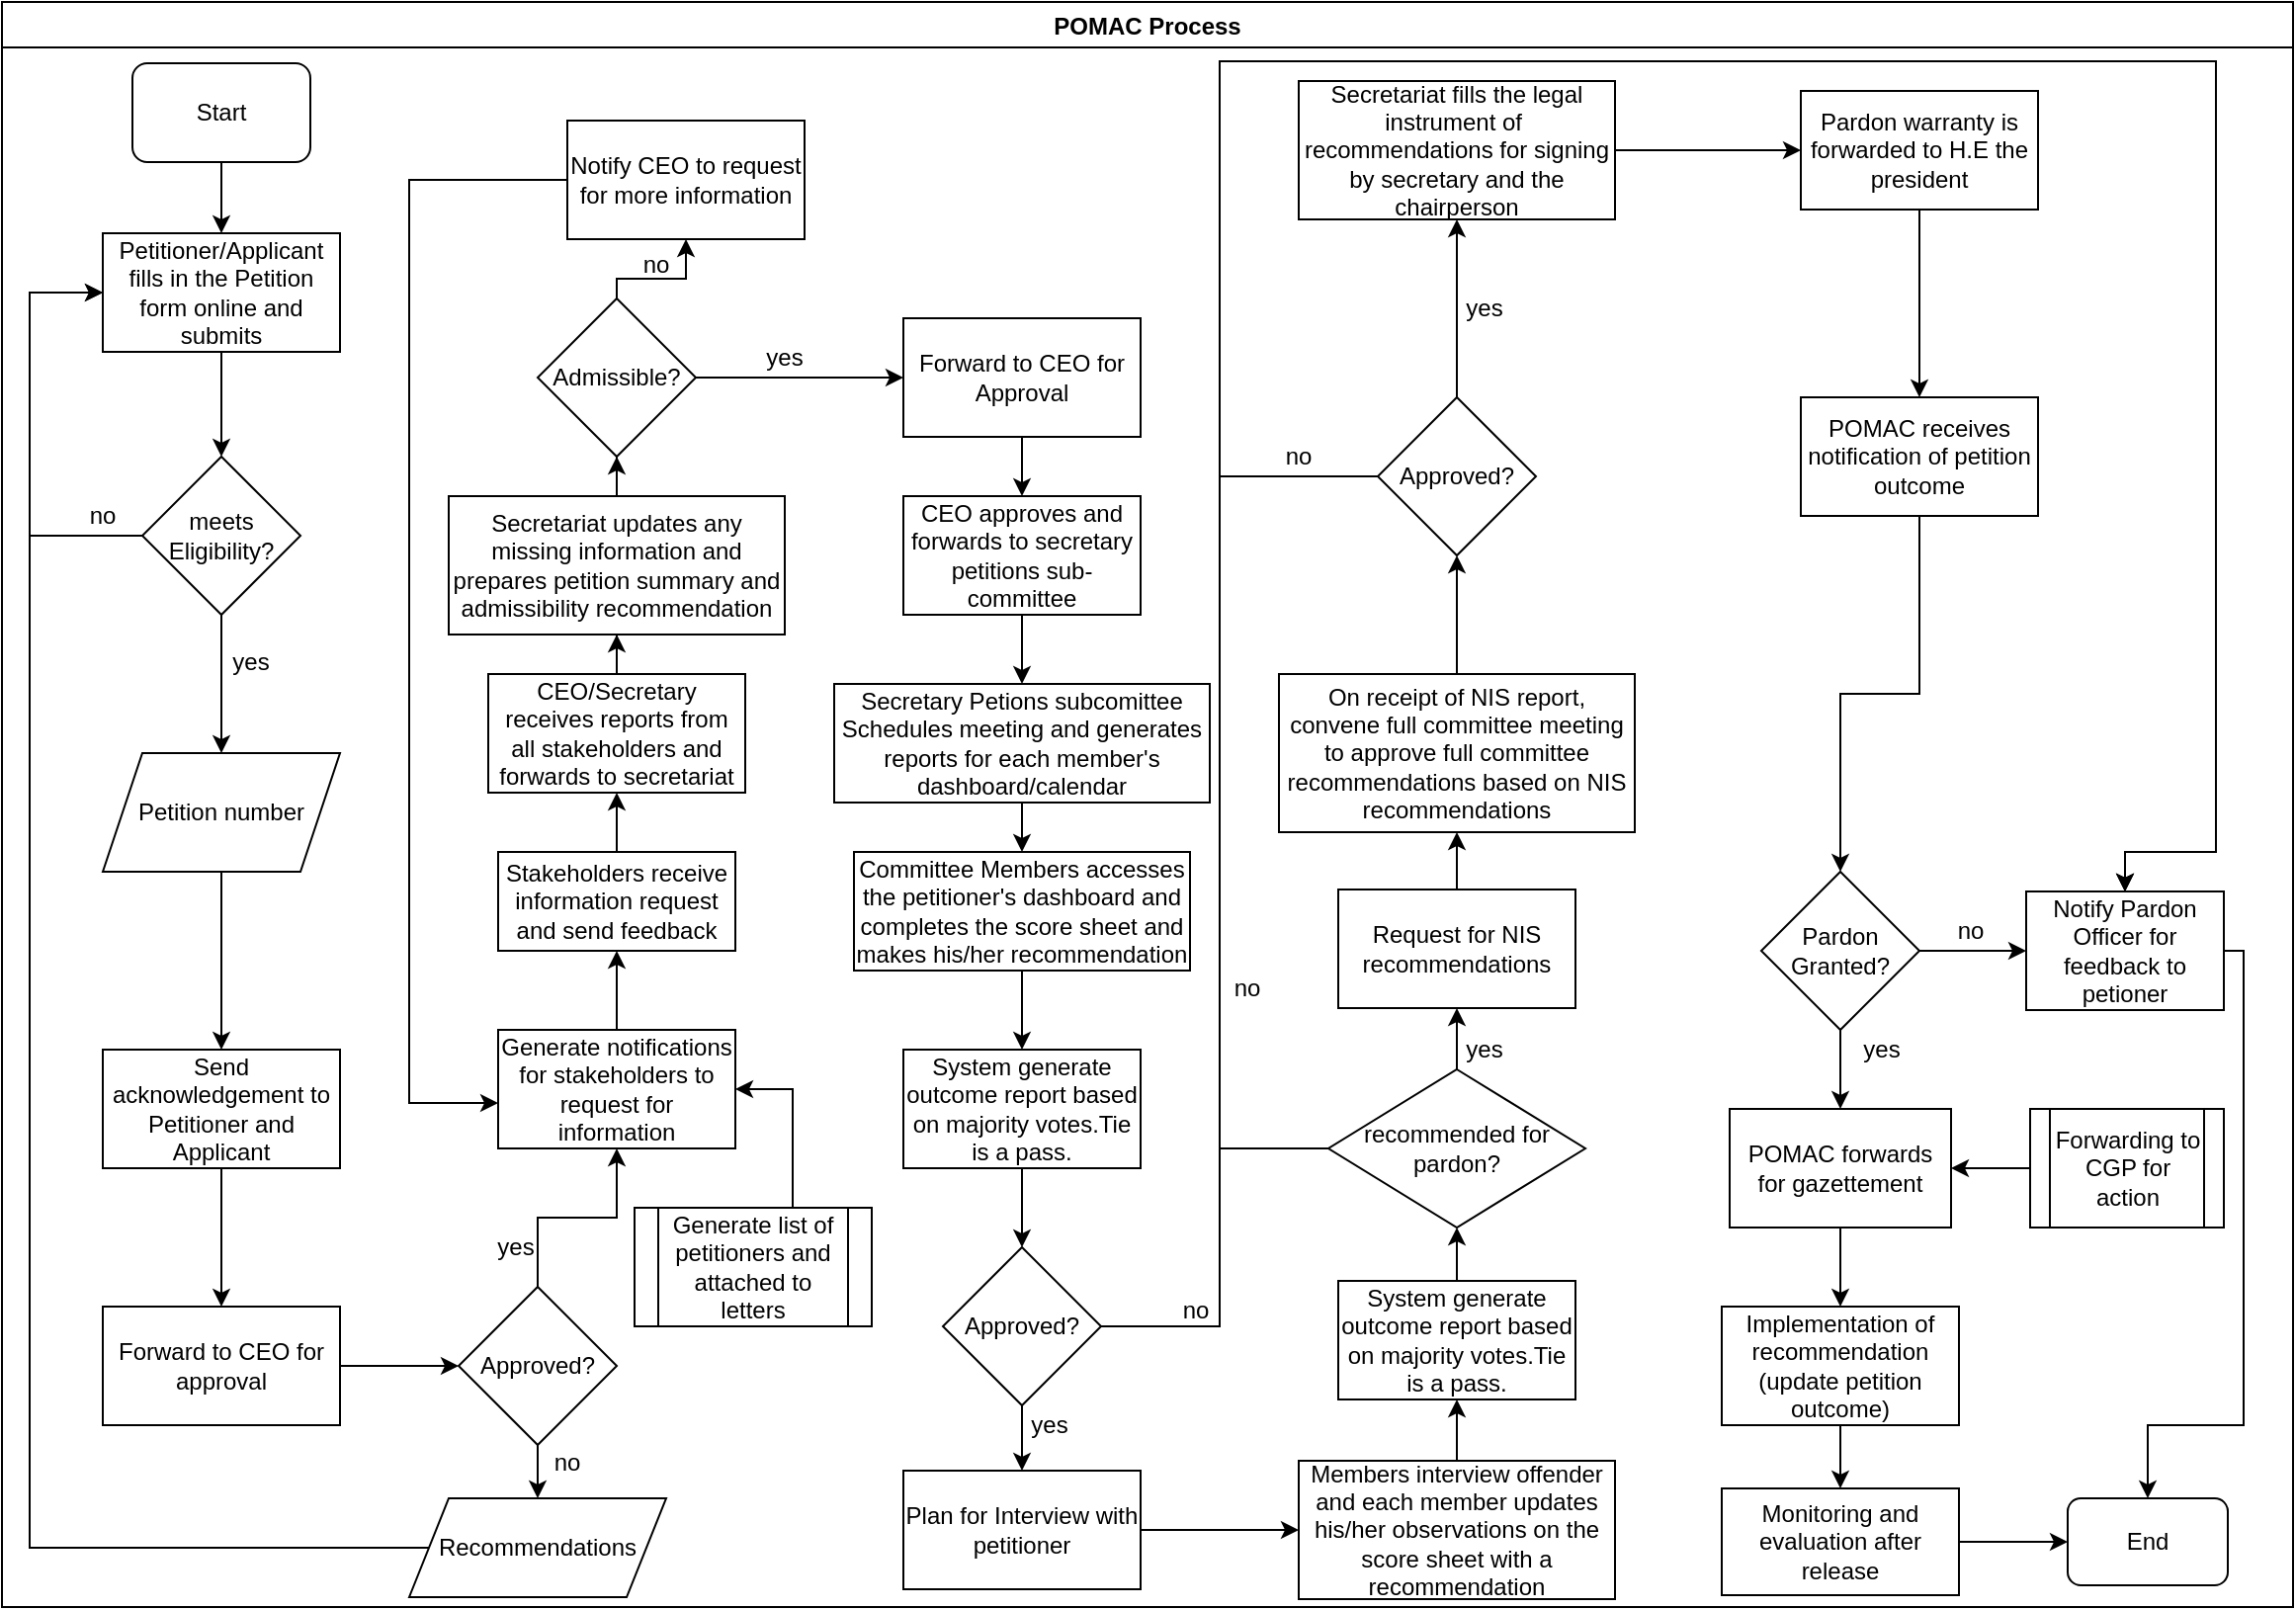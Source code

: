 <mxfile version="13.9.2" type="github">
  <diagram id="tHyQBRfuijBE6Kjzy-yp" name="Page-1">
    <mxGraphModel dx="1038" dy="547" grid="1" gridSize="10" guides="1" tooltips="1" connect="1" arrows="1" fold="1" page="1" pageScale="1" pageWidth="1169" pageHeight="827" math="0" shadow="0">
      <root>
        <mxCell id="0" />
        <mxCell id="1" parent="0" />
        <mxCell id="-Ks-MGX2oiENzWUd814f-5" value="POMAC Process" style="swimlane;" parent="1" vertex="1">
          <mxGeometry x="10" y="10" width="1159" height="812" as="geometry" />
        </mxCell>
        <mxCell id="-Ks-MGX2oiENzWUd814f-6" value="Start" style="rounded=1;whiteSpace=wrap;html=1;" parent="-Ks-MGX2oiENzWUd814f-5" vertex="1">
          <mxGeometry x="66" y="31" width="90" height="50" as="geometry" />
        </mxCell>
        <mxCell id="-Ks-MGX2oiENzWUd814f-12" value="Petitioner/Applicant fills in the Petition form online and submits" style="rounded=0;whiteSpace=wrap;html=1;" parent="-Ks-MGX2oiENzWUd814f-5" vertex="1">
          <mxGeometry x="51" y="117" width="120" height="60" as="geometry" />
        </mxCell>
        <mxCell id="-Ks-MGX2oiENzWUd814f-11" value="" style="edgeStyle=orthogonalEdgeStyle;rounded=0;orthogonalLoop=1;jettySize=auto;html=1;entryX=0.5;entryY=0;entryDx=0;entryDy=0;" parent="-Ks-MGX2oiENzWUd814f-5" source="-Ks-MGX2oiENzWUd814f-6" target="-Ks-MGX2oiENzWUd814f-12" edge="1">
          <mxGeometry relative="1" as="geometry">
            <mxPoint x="111" y="175" as="targetPoint" />
          </mxGeometry>
        </mxCell>
        <mxCell id="-Ks-MGX2oiENzWUd814f-17" value="Petition number" style="shape=parallelogram;perimeter=parallelogramPerimeter;whiteSpace=wrap;html=1;fixedSize=1;rounded=0;" parent="-Ks-MGX2oiENzWUd814f-5" vertex="1">
          <mxGeometry x="51" y="380" width="120" height="60" as="geometry" />
        </mxCell>
        <mxCell id="-Ks-MGX2oiENzWUd814f-23" value="Recommendations" style="shape=parallelogram;perimeter=parallelogramPerimeter;whiteSpace=wrap;html=1;fixedSize=1;rounded=0;" parent="-Ks-MGX2oiENzWUd814f-5" vertex="1">
          <mxGeometry x="206" y="757" width="130" height="50" as="geometry" />
        </mxCell>
        <mxCell id="-Ks-MGX2oiENzWUd814f-26" value="" style="edgeStyle=orthogonalEdgeStyle;rounded=0;orthogonalLoop=1;jettySize=auto;html=1;entryX=0;entryY=0.5;entryDx=0;entryDy=0;" parent="-Ks-MGX2oiENzWUd814f-5" source="-Ks-MGX2oiENzWUd814f-23" target="-Ks-MGX2oiENzWUd814f-12" edge="1">
          <mxGeometry relative="1" as="geometry">
            <mxPoint x="151" y="782" as="targetPoint" />
            <Array as="points">
              <mxPoint x="14" y="782" />
              <mxPoint x="14" y="147" />
            </Array>
          </mxGeometry>
        </mxCell>
        <mxCell id="-Ks-MGX2oiENzWUd814f-27" value="no" style="text;html=1;strokeColor=none;fillColor=none;align=center;verticalAlign=middle;whiteSpace=wrap;rounded=0;" parent="-Ks-MGX2oiENzWUd814f-5" vertex="1">
          <mxGeometry x="266" y="729" width="40" height="20" as="geometry" />
        </mxCell>
        <mxCell id="-Ks-MGX2oiENzWUd814f-29" value="Generate notifications for stakeholders to request for information" style="whiteSpace=wrap;html=1;rounded=0;" parent="-Ks-MGX2oiENzWUd814f-5" vertex="1">
          <mxGeometry x="251" y="520" width="120" height="60" as="geometry" />
        </mxCell>
        <mxCell id="-Ks-MGX2oiENzWUd814f-31" value="yes" style="text;html=1;strokeColor=none;fillColor=none;align=center;verticalAlign=middle;whiteSpace=wrap;rounded=0;" parent="-Ks-MGX2oiENzWUd814f-5" vertex="1">
          <mxGeometry x="240" y="620" width="40" height="20" as="geometry" />
        </mxCell>
        <mxCell id="-Ks-MGX2oiENzWUd814f-34" value="CEO/Secretary receives reports from all stakeholders and forwards to secretariat" style="whiteSpace=wrap;html=1;rounded=0;" parent="-Ks-MGX2oiENzWUd814f-5" vertex="1">
          <mxGeometry x="246" y="340" width="130" height="60" as="geometry" />
        </mxCell>
        <mxCell id="-Ks-MGX2oiENzWUd814f-36" value="Secretariat updates any missing information and prepares petition summary and admissibility recommendation" style="whiteSpace=wrap;html=1;rounded=0;" parent="-Ks-MGX2oiENzWUd814f-5" vertex="1">
          <mxGeometry x="226" y="250" width="170" height="70" as="geometry" />
        </mxCell>
        <mxCell id="-Ks-MGX2oiENzWUd814f-39" value="" style="edgeStyle=orthogonalEdgeStyle;rounded=0;orthogonalLoop=1;jettySize=auto;html=1;entryX=0.5;entryY=1;entryDx=0;entryDy=0;" parent="-Ks-MGX2oiENzWUd814f-5" source="-Ks-MGX2oiENzWUd814f-36" target="-Ks-MGX2oiENzWUd814f-40" edge="1">
          <mxGeometry relative="1" as="geometry">
            <mxPoint x="311" y="230" as="targetPoint" />
          </mxGeometry>
        </mxCell>
        <mxCell id="-Ks-MGX2oiENzWUd814f-40" value="Admissible?" style="rhombus;whiteSpace=wrap;html=1;" parent="-Ks-MGX2oiENzWUd814f-5" vertex="1">
          <mxGeometry x="271" y="150" width="80" height="80" as="geometry" />
        </mxCell>
        <mxCell id="-Ks-MGX2oiENzWUd814f-41" value="Forward to CEO for Approval" style="whiteSpace=wrap;html=1;" parent="-Ks-MGX2oiENzWUd814f-5" vertex="1">
          <mxGeometry x="456" y="160" width="120" height="60" as="geometry" />
        </mxCell>
        <mxCell id="-Ks-MGX2oiENzWUd814f-42" value="" style="edgeStyle=orthogonalEdgeStyle;rounded=0;orthogonalLoop=1;jettySize=auto;html=1;" parent="-Ks-MGX2oiENzWUd814f-5" source="-Ks-MGX2oiENzWUd814f-40" target="-Ks-MGX2oiENzWUd814f-41" edge="1">
          <mxGeometry relative="1" as="geometry" />
        </mxCell>
        <mxCell id="-Ks-MGX2oiENzWUd814f-43" value="yes" style="text;html=1;strokeColor=none;fillColor=none;align=center;verticalAlign=middle;whiteSpace=wrap;rounded=0;" parent="-Ks-MGX2oiENzWUd814f-5" vertex="1">
          <mxGeometry x="376" y="170" width="40" height="20" as="geometry" />
        </mxCell>
        <mxCell id="-Ks-MGX2oiENzWUd814f-46" value="Notify CEO to request for more information" style="whiteSpace=wrap;html=1;" parent="-Ks-MGX2oiENzWUd814f-5" vertex="1">
          <mxGeometry x="286" y="60" width="120" height="60" as="geometry" />
        </mxCell>
        <mxCell id="-Ks-MGX2oiENzWUd814f-47" value="" style="edgeStyle=orthogonalEdgeStyle;rounded=0;orthogonalLoop=1;jettySize=auto;html=1;" parent="-Ks-MGX2oiENzWUd814f-5" source="-Ks-MGX2oiENzWUd814f-40" target="-Ks-MGX2oiENzWUd814f-46" edge="1">
          <mxGeometry relative="1" as="geometry">
            <Array as="points">
              <mxPoint x="311" y="140" />
              <mxPoint x="346" y="140" />
            </Array>
          </mxGeometry>
        </mxCell>
        <mxCell id="-Ks-MGX2oiENzWUd814f-49" value="" style="edgeStyle=orthogonalEdgeStyle;rounded=0;orthogonalLoop=1;jettySize=auto;html=1;entryX=0;entryY=0.617;entryDx=0;entryDy=0;entryPerimeter=0;" parent="-Ks-MGX2oiENzWUd814f-5" source="-Ks-MGX2oiENzWUd814f-46" target="-Ks-MGX2oiENzWUd814f-29" edge="1">
          <mxGeometry relative="1" as="geometry">
            <mxPoint x="206" y="90" as="targetPoint" />
            <Array as="points">
              <mxPoint x="206" y="90" />
              <mxPoint x="206" y="557" />
            </Array>
          </mxGeometry>
        </mxCell>
        <mxCell id="-Ks-MGX2oiENzWUd814f-50" value="no" style="text;html=1;strokeColor=none;fillColor=none;align=center;verticalAlign=middle;whiteSpace=wrap;rounded=0;" parent="-Ks-MGX2oiENzWUd814f-5" vertex="1">
          <mxGeometry x="311" y="123" width="40" height="20" as="geometry" />
        </mxCell>
        <mxCell id="-Ks-MGX2oiENzWUd814f-53" value="Committee Members accesses the petitioner&#39;s dashboard and completes the score sheet and makes his/her recommendation" style="whiteSpace=wrap;html=1;" parent="-Ks-MGX2oiENzWUd814f-5" vertex="1">
          <mxGeometry x="431" y="430" width="170" height="60" as="geometry" />
        </mxCell>
        <mxCell id="-Ks-MGX2oiENzWUd814f-55" value="System generate outcome report based on majority votes.Tie is a pass." style="whiteSpace=wrap;html=1;" parent="-Ks-MGX2oiENzWUd814f-5" vertex="1">
          <mxGeometry x="456" y="530" width="120" height="60" as="geometry" />
        </mxCell>
        <mxCell id="-Ks-MGX2oiENzWUd814f-56" value="" style="edgeStyle=orthogonalEdgeStyle;rounded=0;orthogonalLoop=1;jettySize=auto;html=1;" parent="-Ks-MGX2oiENzWUd814f-5" source="-Ks-MGX2oiENzWUd814f-53" target="-Ks-MGX2oiENzWUd814f-55" edge="1">
          <mxGeometry relative="1" as="geometry" />
        </mxCell>
        <mxCell id="-Ks-MGX2oiENzWUd814f-57" value="Plan for Interview with petitioner" style="whiteSpace=wrap;html=1;" parent="-Ks-MGX2oiENzWUd814f-5" vertex="1">
          <mxGeometry x="456" y="743" width="120" height="60" as="geometry" />
        </mxCell>
        <mxCell id="-Ks-MGX2oiENzWUd814f-58" value="" style="edgeStyle=orthogonalEdgeStyle;rounded=0;orthogonalLoop=1;jettySize=auto;html=1;entryX=0.5;entryY=0;entryDx=0;entryDy=0;" parent="-Ks-MGX2oiENzWUd814f-5" source="-Ks-MGX2oiENzWUd814f-55" target="oIdW3g8atySKWdZ8UZkE-4" edge="1">
          <mxGeometry relative="1" as="geometry">
            <mxPoint x="516" y="640" as="targetPoint" />
          </mxGeometry>
        </mxCell>
        <mxCell id="-Ks-MGX2oiENzWUd814f-61" value="recommended for pardon?" style="rhombus;whiteSpace=wrap;html=1;" parent="-Ks-MGX2oiENzWUd814f-5" vertex="1">
          <mxGeometry x="671" y="540" width="130" height="80" as="geometry" />
        </mxCell>
        <mxCell id="-Ks-MGX2oiENzWUd814f-63" value="Request for NIS recommendations" style="whiteSpace=wrap;html=1;" parent="-Ks-MGX2oiENzWUd814f-5" vertex="1">
          <mxGeometry x="676" y="449" width="120" height="60" as="geometry" />
        </mxCell>
        <mxCell id="-Ks-MGX2oiENzWUd814f-64" value="" style="edgeStyle=orthogonalEdgeStyle;rounded=0;orthogonalLoop=1;jettySize=auto;html=1;" parent="-Ks-MGX2oiENzWUd814f-5" source="-Ks-MGX2oiENzWUd814f-61" target="-Ks-MGX2oiENzWUd814f-63" edge="1">
          <mxGeometry relative="1" as="geometry" />
        </mxCell>
        <mxCell id="-Ks-MGX2oiENzWUd814f-65" value="yes" style="text;html=1;strokeColor=none;fillColor=none;align=center;verticalAlign=middle;whiteSpace=wrap;rounded=0;" parent="-Ks-MGX2oiENzWUd814f-5" vertex="1">
          <mxGeometry x="730" y="520" width="40" height="20" as="geometry" />
        </mxCell>
        <mxCell id="-Ks-MGX2oiENzWUd814f-66" value="On receipt of NIS report, convene full committee meeting to approve full committee recommendations based on NIS recommendations" style="whiteSpace=wrap;html=1;" parent="-Ks-MGX2oiENzWUd814f-5" vertex="1">
          <mxGeometry x="646" y="340" width="180" height="80" as="geometry" />
        </mxCell>
        <mxCell id="-Ks-MGX2oiENzWUd814f-67" value="" style="edgeStyle=orthogonalEdgeStyle;rounded=0;orthogonalLoop=1;jettySize=auto;html=1;" parent="-Ks-MGX2oiENzWUd814f-5" source="-Ks-MGX2oiENzWUd814f-63" target="-Ks-MGX2oiENzWUd814f-66" edge="1">
          <mxGeometry relative="1" as="geometry" />
        </mxCell>
        <mxCell id="-Ks-MGX2oiENzWUd814f-70" value="Approved?" style="rhombus;whiteSpace=wrap;html=1;" parent="-Ks-MGX2oiENzWUd814f-5" vertex="1">
          <mxGeometry x="696" y="200" width="80" height="80" as="geometry" />
        </mxCell>
        <mxCell id="-Ks-MGX2oiENzWUd814f-69" value="" style="edgeStyle=orthogonalEdgeStyle;rounded=0;orthogonalLoop=1;jettySize=auto;html=1;entryX=0.5;entryY=1;entryDx=0;entryDy=0;" parent="-Ks-MGX2oiENzWUd814f-5" source="-Ks-MGX2oiENzWUd814f-66" target="-Ks-MGX2oiENzWUd814f-70" edge="1">
          <mxGeometry relative="1" as="geometry">
            <mxPoint x="736" y="280" as="targetPoint" />
          </mxGeometry>
        </mxCell>
        <mxCell id="-Ks-MGX2oiENzWUd814f-78" value="Pardon Granted?" style="rhombus;whiteSpace=wrap;html=1;" parent="-Ks-MGX2oiENzWUd814f-5" vertex="1">
          <mxGeometry x="890" y="440" width="80" height="80" as="geometry" />
        </mxCell>
        <mxCell id="-Ks-MGX2oiENzWUd814f-79" value="POMAC receives notification of petition outcome" style="whiteSpace=wrap;html=1;" parent="-Ks-MGX2oiENzWUd814f-5" vertex="1">
          <mxGeometry x="910" y="200" width="120" height="60" as="geometry" />
        </mxCell>
        <mxCell id="-Ks-MGX2oiENzWUd814f-85" value="yes" style="text;html=1;strokeColor=none;fillColor=none;align=center;verticalAlign=middle;whiteSpace=wrap;rounded=0;" parent="-Ks-MGX2oiENzWUd814f-5" vertex="1">
          <mxGeometry x="931" y="520" width="40" height="20" as="geometry" />
        </mxCell>
        <mxCell id="-Ks-MGX2oiENzWUd814f-87" value="" style="edgeStyle=orthogonalEdgeStyle;rounded=0;orthogonalLoop=1;jettySize=auto;html=1;entryX=0.5;entryY=0;entryDx=0;entryDy=0;" parent="-Ks-MGX2oiENzWUd814f-5" source="-Ks-MGX2oiENzWUd814f-79" target="-Ks-MGX2oiENzWUd814f-78" edge="1">
          <mxGeometry relative="1" as="geometry">
            <mxPoint x="996" y="320" as="targetPoint" />
          </mxGeometry>
        </mxCell>
        <mxCell id="-Ks-MGX2oiENzWUd814f-90" value="POMAC forwards for gazettement" style="whiteSpace=wrap;html=1;" parent="-Ks-MGX2oiENzWUd814f-5" vertex="1">
          <mxGeometry x="874" y="560" width="112" height="60" as="geometry" />
        </mxCell>
        <mxCell id="-Ks-MGX2oiENzWUd814f-91" value="" style="edgeStyle=orthogonalEdgeStyle;rounded=0;orthogonalLoop=1;jettySize=auto;html=1;" parent="-Ks-MGX2oiENzWUd814f-5" source="-Ks-MGX2oiENzWUd814f-78" target="-Ks-MGX2oiENzWUd814f-90" edge="1">
          <mxGeometry relative="1" as="geometry" />
        </mxCell>
        <mxCell id="-Ks-MGX2oiENzWUd814f-80" value="" style="edgeStyle=orthogonalEdgeStyle;rounded=0;orthogonalLoop=1;jettySize=auto;html=1;" parent="-Ks-MGX2oiENzWUd814f-5" source="-Ks-MGX2oiENzWUd814f-74" target="-Ks-MGX2oiENzWUd814f-79" edge="1">
          <mxGeometry relative="1" as="geometry" />
        </mxCell>
        <mxCell id="-Ks-MGX2oiENzWUd814f-74" value="Pardon warranty is forwarded to H.E the president" style="whiteSpace=wrap;html=1;" parent="-Ks-MGX2oiENzWUd814f-5" vertex="1">
          <mxGeometry x="910" y="45" width="120" height="60" as="geometry" />
        </mxCell>
        <mxCell id="-Ks-MGX2oiENzWUd814f-92" value="Implementation of&lt;br&gt;recommendation (update petition outcome)" style="whiteSpace=wrap;html=1;" parent="-Ks-MGX2oiENzWUd814f-5" vertex="1">
          <mxGeometry x="870" y="660" width="120" height="60" as="geometry" />
        </mxCell>
        <mxCell id="-Ks-MGX2oiENzWUd814f-93" value="" style="edgeStyle=orthogonalEdgeStyle;rounded=0;orthogonalLoop=1;jettySize=auto;html=1;" parent="-Ks-MGX2oiENzWUd814f-5" source="-Ks-MGX2oiENzWUd814f-90" target="-Ks-MGX2oiENzWUd814f-92" edge="1">
          <mxGeometry relative="1" as="geometry" />
        </mxCell>
        <mxCell id="-Ks-MGX2oiENzWUd814f-94" value="Forwarding to CGP for action" style="shape=process;whiteSpace=wrap;html=1;backgroundOutline=1;" parent="-Ks-MGX2oiENzWUd814f-5" vertex="1">
          <mxGeometry x="1026" y="560" width="98" height="60" as="geometry" />
        </mxCell>
        <mxCell id="-Ks-MGX2oiENzWUd814f-96" value="" style="edgeStyle=orthogonalEdgeStyle;rounded=0;orthogonalLoop=1;jettySize=auto;html=1;entryX=1;entryY=0.5;entryDx=0;entryDy=0;" parent="-Ks-MGX2oiENzWUd814f-5" source="-Ks-MGX2oiENzWUd814f-94" target="-Ks-MGX2oiENzWUd814f-90" edge="1">
          <mxGeometry relative="1" as="geometry">
            <mxPoint x="946" y="590" as="targetPoint" />
          </mxGeometry>
        </mxCell>
        <mxCell id="-Ks-MGX2oiENzWUd814f-97" value="Monitoring and evaluation after release" style="whiteSpace=wrap;html=1;" parent="-Ks-MGX2oiENzWUd814f-5" vertex="1">
          <mxGeometry x="870" y="752" width="120" height="54" as="geometry" />
        </mxCell>
        <mxCell id="-Ks-MGX2oiENzWUd814f-98" value="" style="edgeStyle=orthogonalEdgeStyle;rounded=0;orthogonalLoop=1;jettySize=auto;html=1;" parent="-Ks-MGX2oiENzWUd814f-5" source="-Ks-MGX2oiENzWUd814f-92" target="-Ks-MGX2oiENzWUd814f-97" edge="1">
          <mxGeometry relative="1" as="geometry" />
        </mxCell>
        <mxCell id="-Ks-MGX2oiENzWUd814f-102" value="End" style="rounded=1;whiteSpace=wrap;html=1;" parent="-Ks-MGX2oiENzWUd814f-5" vertex="1">
          <mxGeometry x="1045" y="757" width="81" height="44" as="geometry" />
        </mxCell>
        <mxCell id="-Ks-MGX2oiENzWUd814f-100" value="" style="edgeStyle=orthogonalEdgeStyle;rounded=0;orthogonalLoop=1;jettySize=auto;html=1;entryX=0;entryY=0.5;entryDx=0;entryDy=0;" parent="-Ks-MGX2oiENzWUd814f-5" source="-Ks-MGX2oiENzWUd814f-97" target="-Ks-MGX2oiENzWUd814f-102" edge="1">
          <mxGeometry relative="1" as="geometry">
            <mxPoint x="1096" y="776" as="targetPoint" />
          </mxGeometry>
        </mxCell>
        <mxCell id="-Ks-MGX2oiENzWUd814f-107" value="no" style="text;html=1;strokeColor=none;fillColor=none;align=center;verticalAlign=middle;whiteSpace=wrap;rounded=0;" parent="-Ks-MGX2oiENzWUd814f-5" vertex="1">
          <mxGeometry x="976" y="460" width="40" height="20" as="geometry" />
        </mxCell>
        <mxCell id="-Ks-MGX2oiENzWUd814f-110" value="no" style="text;html=1;strokeColor=none;fillColor=none;align=center;verticalAlign=middle;whiteSpace=wrap;rounded=0;" parent="-Ks-MGX2oiENzWUd814f-5" vertex="1">
          <mxGeometry x="636" y="220" width="40" height="20" as="geometry" />
        </mxCell>
        <mxCell id="-Ks-MGX2oiENzWUd814f-113" value="no" style="text;html=1;strokeColor=none;fillColor=none;align=center;verticalAlign=middle;whiteSpace=wrap;rounded=0;" parent="-Ks-MGX2oiENzWUd814f-5" vertex="1">
          <mxGeometry x="610" y="489" width="40" height="20" as="geometry" />
        </mxCell>
        <mxCell id="6u8wpM2GopLzyl4acvI8-6" value="" style="edgeStyle=orthogonalEdgeStyle;rounded=0;orthogonalLoop=1;jettySize=auto;html=1;entryX=0.5;entryY=1;entryDx=0;entryDy=0;" parent="-Ks-MGX2oiENzWUd814f-5" source="-Ks-MGX2oiENzWUd814f-70" target="-Ks-MGX2oiENzWUd814f-71" edge="1">
          <mxGeometry relative="1" as="geometry">
            <mxPoint x="736" y="206" as="targetPoint" />
          </mxGeometry>
        </mxCell>
        <mxCell id="-Ks-MGX2oiENzWUd814f-71" value="Secretariat fills the legal instrument of&amp;nbsp; recommendations for signing by secretary and the chairperson" style="whiteSpace=wrap;html=1;" parent="-Ks-MGX2oiENzWUd814f-5" vertex="1">
          <mxGeometry x="656" y="40" width="160" height="70" as="geometry" />
        </mxCell>
        <mxCell id="-Ks-MGX2oiENzWUd814f-75" value="" style="edgeStyle=orthogonalEdgeStyle;rounded=0;orthogonalLoop=1;jettySize=auto;html=1;" parent="-Ks-MGX2oiENzWUd814f-5" source="-Ks-MGX2oiENzWUd814f-71" target="-Ks-MGX2oiENzWUd814f-74" edge="1">
          <mxGeometry relative="1" as="geometry" />
        </mxCell>
        <mxCell id="6u8wpM2GopLzyl4acvI8-16" value="Generate list of petitioners and attached to letters" style="shape=process;whiteSpace=wrap;html=1;backgroundOutline=1;rounded=0;" parent="-Ks-MGX2oiENzWUd814f-5" vertex="1">
          <mxGeometry x="320" y="610" width="120" height="60" as="geometry" />
        </mxCell>
        <mxCell id="6u8wpM2GopLzyl4acvI8-19" value="" style="edgeStyle=orthogonalEdgeStyle;rounded=0;orthogonalLoop=1;jettySize=auto;html=1;entryX=1;entryY=0.5;entryDx=0;entryDy=0;" parent="-Ks-MGX2oiENzWUd814f-5" source="6u8wpM2GopLzyl4acvI8-16" target="-Ks-MGX2oiENzWUd814f-29" edge="1">
          <mxGeometry relative="1" as="geometry">
            <mxPoint x="395.5" y="530" as="targetPoint" />
            <Array as="points">
              <mxPoint x="400" y="550" />
            </Array>
          </mxGeometry>
        </mxCell>
        <mxCell id="-Ks-MGX2oiENzWUd814f-21" value="Approved?" style="rhombus;whiteSpace=wrap;html=1;rounded=0;" parent="-Ks-MGX2oiENzWUd814f-5" vertex="1">
          <mxGeometry x="231" y="650" width="80" height="80" as="geometry" />
        </mxCell>
        <mxCell id="-Ks-MGX2oiENzWUd814f-24" value="" style="edgeStyle=orthogonalEdgeStyle;rounded=0;orthogonalLoop=1;jettySize=auto;html=1;" parent="-Ks-MGX2oiENzWUd814f-5" source="-Ks-MGX2oiENzWUd814f-21" target="-Ks-MGX2oiENzWUd814f-23" edge="1">
          <mxGeometry relative="1" as="geometry" />
        </mxCell>
        <mxCell id="-Ks-MGX2oiENzWUd814f-30" value="" style="edgeStyle=orthogonalEdgeStyle;rounded=0;orthogonalLoop=1;jettySize=auto;html=1;" parent="-Ks-MGX2oiENzWUd814f-5" source="-Ks-MGX2oiENzWUd814f-21" target="-Ks-MGX2oiENzWUd814f-29" edge="1">
          <mxGeometry relative="1" as="geometry" />
        </mxCell>
        <mxCell id="oIdW3g8atySKWdZ8UZkE-1" value="System generate outcome report based on majority votes.Tie is a pass." style="whiteSpace=wrap;html=1;" parent="-Ks-MGX2oiENzWUd814f-5" vertex="1">
          <mxGeometry x="676" y="647" width="120" height="60" as="geometry" />
        </mxCell>
        <mxCell id="-Ks-MGX2oiENzWUd814f-44" value="CEO approves and forwards to secretary petitions sub-committee" style="whiteSpace=wrap;html=1;" parent="-Ks-MGX2oiENzWUd814f-5" vertex="1">
          <mxGeometry x="456" y="250" width="120" height="60" as="geometry" />
        </mxCell>
        <mxCell id="-Ks-MGX2oiENzWUd814f-45" value="" style="edgeStyle=orthogonalEdgeStyle;rounded=0;orthogonalLoop=1;jettySize=auto;html=1;" parent="-Ks-MGX2oiENzWUd814f-5" source="-Ks-MGX2oiENzWUd814f-41" target="-Ks-MGX2oiENzWUd814f-44" edge="1">
          <mxGeometry relative="1" as="geometry" />
        </mxCell>
        <mxCell id="-Ks-MGX2oiENzWUd814f-51" value="Secretary Petions subcomittee Schedules meeting and generates reports for each member&#39;s dashboard/calendar" style="whiteSpace=wrap;html=1;" parent="-Ks-MGX2oiENzWUd814f-5" vertex="1">
          <mxGeometry x="421" y="345" width="190" height="60" as="geometry" />
        </mxCell>
        <mxCell id="-Ks-MGX2oiENzWUd814f-52" value="" style="edgeStyle=orthogonalEdgeStyle;rounded=0;orthogonalLoop=1;jettySize=auto;html=1;" parent="-Ks-MGX2oiENzWUd814f-5" source="-Ks-MGX2oiENzWUd814f-44" target="-Ks-MGX2oiENzWUd814f-51" edge="1">
          <mxGeometry relative="1" as="geometry" />
        </mxCell>
        <mxCell id="-Ks-MGX2oiENzWUd814f-54" value="" style="edgeStyle=orthogonalEdgeStyle;rounded=0;orthogonalLoop=1;jettySize=auto;html=1;" parent="-Ks-MGX2oiENzWUd814f-5" source="-Ks-MGX2oiENzWUd814f-51" target="-Ks-MGX2oiENzWUd814f-53" edge="1">
          <mxGeometry relative="1" as="geometry" />
        </mxCell>
        <mxCell id="oIdW3g8atySKWdZ8UZkE-4" value="Approved?" style="rhombus;whiteSpace=wrap;html=1;rounded=0;" parent="-Ks-MGX2oiENzWUd814f-5" vertex="1">
          <mxGeometry x="476" y="630" width="80" height="80" as="geometry" />
        </mxCell>
        <mxCell id="oIdW3g8atySKWdZ8UZkE-6" value="" style="edgeStyle=orthogonalEdgeStyle;rounded=0;orthogonalLoop=1;jettySize=auto;html=1;entryX=0.5;entryY=0;entryDx=0;entryDy=0;" parent="-Ks-MGX2oiENzWUd814f-5" source="oIdW3g8atySKWdZ8UZkE-4" target="-Ks-MGX2oiENzWUd814f-57" edge="1">
          <mxGeometry relative="1" as="geometry">
            <mxPoint x="516" y="793" as="targetPoint" />
          </mxGeometry>
        </mxCell>
        <mxCell id="oIdW3g8atySKWdZ8UZkE-7" value="yes" style="text;html=1;strokeColor=none;fillColor=none;align=center;verticalAlign=middle;whiteSpace=wrap;rounded=0;" parent="-Ks-MGX2oiENzWUd814f-5" vertex="1">
          <mxGeometry x="510" y="710" width="40" height="20" as="geometry" />
        </mxCell>
        <mxCell id="-Ks-MGX2oiENzWUd814f-13" value="Send acknowledgement to Petitioner and Applicant " style="whiteSpace=wrap;html=1;rounded=0;" parent="-Ks-MGX2oiENzWUd814f-5" vertex="1">
          <mxGeometry x="51" y="530" width="120" height="60" as="geometry" />
        </mxCell>
        <mxCell id="sN-pXaPOq3LDXP0OLPHR-10" value="" style="edgeStyle=orthogonalEdgeStyle;rounded=0;orthogonalLoop=1;jettySize=auto;html=1;entryX=0;entryY=0.5;entryDx=0;entryDy=0;exitX=0;exitY=0.5;exitDx=0;exitDy=0;" parent="-Ks-MGX2oiENzWUd814f-5" source="sN-pXaPOq3LDXP0OLPHR-3" target="-Ks-MGX2oiENzWUd814f-12" edge="1">
          <mxGeometry relative="1" as="geometry">
            <mxPoint x="75" y="270" as="sourcePoint" />
            <mxPoint x="55" y="147" as="targetPoint" />
            <Array as="points">
              <mxPoint x="14" y="270" />
              <mxPoint x="14" y="147" />
            </Array>
          </mxGeometry>
        </mxCell>
        <mxCell id="sN-pXaPOq3LDXP0OLPHR-3" value="meets Eligibility?" style="rhombus;whiteSpace=wrap;html=1;" parent="-Ks-MGX2oiENzWUd814f-5" vertex="1">
          <mxGeometry x="71" y="230" width="80" height="80" as="geometry" />
        </mxCell>
        <mxCell id="-Ks-MGX2oiENzWUd814f-14" value="" style="edgeStyle=orthogonalEdgeStyle;rounded=0;orthogonalLoop=1;jettySize=auto;html=1;entryX=0.5;entryY=0;entryDx=0;entryDy=0;" parent="-Ks-MGX2oiENzWUd814f-5" source="-Ks-MGX2oiENzWUd814f-12" target="sN-pXaPOq3LDXP0OLPHR-3" edge="1">
          <mxGeometry relative="1" as="geometry">
            <mxPoint x="111" y="240" as="targetPoint" />
            <Array as="points" />
          </mxGeometry>
        </mxCell>
        <mxCell id="sN-pXaPOq3LDXP0OLPHR-5" value="" style="edgeStyle=orthogonalEdgeStyle;rounded=0;orthogonalLoop=1;jettySize=auto;html=1;entryX=0.5;entryY=0;entryDx=0;entryDy=0;" parent="-Ks-MGX2oiENzWUd814f-5" source="sN-pXaPOq3LDXP0OLPHR-3" target="-Ks-MGX2oiENzWUd814f-17" edge="1">
          <mxGeometry relative="1" as="geometry">
            <mxPoint x="111" y="400" as="targetPoint" />
          </mxGeometry>
        </mxCell>
        <mxCell id="sN-pXaPOq3LDXP0OLPHR-7" value="" style="edgeStyle=orthogonalEdgeStyle;rounded=0;orthogonalLoop=1;jettySize=auto;html=1;entryX=0.5;entryY=0;entryDx=0;entryDy=0;" parent="-Ks-MGX2oiENzWUd814f-5" source="-Ks-MGX2oiENzWUd814f-17" target="-Ks-MGX2oiENzWUd814f-13" edge="1">
          <mxGeometry relative="1" as="geometry">
            <mxPoint x="111" y="520" as="targetPoint" />
          </mxGeometry>
        </mxCell>
        <mxCell id="sN-pXaPOq3LDXP0OLPHR-11" value="no" style="text;html=1;strokeColor=none;fillColor=none;align=center;verticalAlign=middle;whiteSpace=wrap;rounded=0;" parent="-Ks-MGX2oiENzWUd814f-5" vertex="1">
          <mxGeometry x="31" y="250" width="40" height="20" as="geometry" />
        </mxCell>
        <mxCell id="sN-pXaPOq3LDXP0OLPHR-12" value="yes" style="text;html=1;strokeColor=none;fillColor=none;align=center;verticalAlign=middle;whiteSpace=wrap;rounded=0;" parent="-Ks-MGX2oiENzWUd814f-5" vertex="1">
          <mxGeometry x="106" y="324" width="40" height="20" as="geometry" />
        </mxCell>
        <mxCell id="gZBhymeAfZyvqRHIvQGu-2" value="Stakeholders receive information request and send feedback" style="whiteSpace=wrap;html=1;rounded=0;" parent="-Ks-MGX2oiENzWUd814f-5" vertex="1">
          <mxGeometry x="251" y="430" width="120" height="50" as="geometry" />
        </mxCell>
        <mxCell id="gZBhymeAfZyvqRHIvQGu-3" value="" style="edgeStyle=orthogonalEdgeStyle;rounded=0;orthogonalLoop=1;jettySize=auto;html=1;" parent="-Ks-MGX2oiENzWUd814f-5" source="-Ks-MGX2oiENzWUd814f-29" target="gZBhymeAfZyvqRHIvQGu-2" edge="1">
          <mxGeometry relative="1" as="geometry" />
        </mxCell>
        <mxCell id="gZBhymeAfZyvqRHIvQGu-5" value="" style="edgeStyle=orthogonalEdgeStyle;rounded=0;orthogonalLoop=1;jettySize=auto;html=1;entryX=0.5;entryY=1;entryDx=0;entryDy=0;" parent="-Ks-MGX2oiENzWUd814f-5" source="gZBhymeAfZyvqRHIvQGu-2" target="-Ks-MGX2oiENzWUd814f-34" edge="1">
          <mxGeometry relative="1" as="geometry">
            <mxPoint x="311" y="355" as="targetPoint" />
          </mxGeometry>
        </mxCell>
        <mxCell id="gZBhymeAfZyvqRHIvQGu-7" value="" style="edgeStyle=orthogonalEdgeStyle;rounded=0;orthogonalLoop=1;jettySize=auto;html=1;entryX=0.5;entryY=1;entryDx=0;entryDy=0;" parent="-Ks-MGX2oiENzWUd814f-5" source="-Ks-MGX2oiENzWUd814f-34" target="-Ks-MGX2oiENzWUd814f-36" edge="1">
          <mxGeometry relative="1" as="geometry">
            <mxPoint x="161" y="370" as="targetPoint" />
          </mxGeometry>
        </mxCell>
        <mxCell id="DCPyzO6EylGJUpPjQ57h-1" value="yes" style="text;html=1;strokeColor=none;fillColor=none;align=center;verticalAlign=middle;whiteSpace=wrap;rounded=0;" vertex="1" parent="-Ks-MGX2oiENzWUd814f-5">
          <mxGeometry x="730" y="145" width="40" height="20" as="geometry" />
        </mxCell>
        <mxCell id="-Ks-MGX2oiENzWUd814f-22" value="" style="edgeStyle=orthogonalEdgeStyle;rounded=0;orthogonalLoop=1;jettySize=auto;html=1;" parent="1" source="-Ks-MGX2oiENzWUd814f-19" target="-Ks-MGX2oiENzWUd814f-21" edge="1">
          <mxGeometry relative="1" as="geometry" />
        </mxCell>
        <mxCell id="-Ks-MGX2oiENzWUd814f-19" value="Forward to CEO for approval" style="whiteSpace=wrap;html=1;rounded=0;" parent="1" vertex="1">
          <mxGeometry x="61" y="670" width="120" height="60" as="geometry" />
        </mxCell>
        <mxCell id="-Ks-MGX2oiENzWUd814f-62" value="" style="edgeStyle=orthogonalEdgeStyle;rounded=0;orthogonalLoop=1;jettySize=auto;html=1;entryX=0.5;entryY=1;entryDx=0;entryDy=0;" parent="1" source="-Ks-MGX2oiENzWUd814f-59" target="oIdW3g8atySKWdZ8UZkE-1" edge="1">
          <mxGeometry relative="1" as="geometry">
            <mxPoint x="746" y="690" as="targetPoint" />
          </mxGeometry>
        </mxCell>
        <mxCell id="-Ks-MGX2oiENzWUd814f-59" value="Members interview offender and each member updates his/her observations on the score sheet with a recommendation" style="whiteSpace=wrap;html=1;" parent="1" vertex="1">
          <mxGeometry x="666" y="748" width="160" height="70" as="geometry" />
        </mxCell>
        <mxCell id="-Ks-MGX2oiENzWUd814f-60" value="" style="edgeStyle=orthogonalEdgeStyle;rounded=0;orthogonalLoop=1;jettySize=auto;html=1;" parent="1" source="-Ks-MGX2oiENzWUd814f-57" target="-Ks-MGX2oiENzWUd814f-59" edge="1">
          <mxGeometry relative="1" as="geometry" />
        </mxCell>
        <mxCell id="-Ks-MGX2oiENzWUd814f-106" value="" style="edgeStyle=orthogonalEdgeStyle;rounded=0;orthogonalLoop=1;jettySize=auto;html=1;entryX=0.5;entryY=0;entryDx=0;entryDy=0;" parent="1" source="-Ks-MGX2oiENzWUd814f-103" target="-Ks-MGX2oiENzWUd814f-102" edge="1">
          <mxGeometry relative="1" as="geometry">
            <mxPoint x="1181" y="490" as="targetPoint" />
            <Array as="points">
              <mxPoint x="1144" y="490" />
              <mxPoint x="1144" y="730" />
              <mxPoint x="1096" y="730" />
            </Array>
          </mxGeometry>
        </mxCell>
        <mxCell id="-Ks-MGX2oiENzWUd814f-103" value="Notify Pardon Officer for feedback to petioner" style="whiteSpace=wrap;html=1;" parent="1" vertex="1">
          <mxGeometry x="1034" y="460" width="100" height="60" as="geometry" />
        </mxCell>
        <mxCell id="-Ks-MGX2oiENzWUd814f-104" value="" style="edgeStyle=orthogonalEdgeStyle;rounded=0;orthogonalLoop=1;jettySize=auto;html=1;" parent="1" source="-Ks-MGX2oiENzWUd814f-78" target="-Ks-MGX2oiENzWUd814f-103" edge="1">
          <mxGeometry relative="1" as="geometry" />
        </mxCell>
        <mxCell id="-Ks-MGX2oiENzWUd814f-109" value="" style="edgeStyle=orthogonalEdgeStyle;rounded=0;orthogonalLoop=1;jettySize=auto;html=1;entryX=0.5;entryY=0;entryDx=0;entryDy=0;exitX=0;exitY=0.5;exitDx=0;exitDy=0;" parent="1" source="-Ks-MGX2oiENzWUd814f-70" target="-Ks-MGX2oiENzWUd814f-103" edge="1">
          <mxGeometry relative="1" as="geometry">
            <mxPoint x="626" y="200" as="targetPoint" />
            <Array as="points">
              <mxPoint x="626" y="250" />
              <mxPoint x="626" y="40" />
              <mxPoint x="1130" y="40" />
              <mxPoint x="1130" y="440" />
              <mxPoint x="1084" y="440" />
            </Array>
          </mxGeometry>
        </mxCell>
        <mxCell id="-Ks-MGX2oiENzWUd814f-112" value="" style="edgeStyle=orthogonalEdgeStyle;rounded=0;orthogonalLoop=1;jettySize=auto;html=1;entryX=0.5;entryY=0;entryDx=0;entryDy=0;exitX=0;exitY=0.5;exitDx=0;exitDy=0;" parent="1" source="-Ks-MGX2oiENzWUd814f-61" target="-Ks-MGX2oiENzWUd814f-103" edge="1">
          <mxGeometry relative="1" as="geometry">
            <mxPoint x="596" y="660" as="targetPoint" />
            <Array as="points">
              <mxPoint x="626" y="590" />
              <mxPoint x="626" y="40" />
              <mxPoint x="1130" y="40" />
              <mxPoint x="1130" y="440" />
              <mxPoint x="1084" y="440" />
            </Array>
          </mxGeometry>
        </mxCell>
        <mxCell id="oIdW3g8atySKWdZ8UZkE-3" value="" style="edgeStyle=orthogonalEdgeStyle;rounded=0;orthogonalLoop=1;jettySize=auto;html=1;exitX=0.5;exitY=0;exitDx=0;exitDy=0;" parent="1" source="oIdW3g8atySKWdZ8UZkE-1" edge="1">
          <mxGeometry relative="1" as="geometry">
            <mxPoint x="746" y="630" as="targetPoint" />
          </mxGeometry>
        </mxCell>
        <mxCell id="oIdW3g8atySKWdZ8UZkE-9" value="" style="edgeStyle=orthogonalEdgeStyle;rounded=0;orthogonalLoop=1;jettySize=auto;html=1;entryX=0.5;entryY=0;entryDx=0;entryDy=0;exitX=1;exitY=0.5;exitDx=0;exitDy=0;" parent="1" edge="1">
          <mxGeometry relative="1" as="geometry">
            <mxPoint x="566" y="680" as="sourcePoint" />
            <mxPoint x="1084" y="460" as="targetPoint" />
            <Array as="points">
              <mxPoint x="626" y="680" />
              <mxPoint x="626" y="40" />
              <mxPoint x="1130" y="40" />
              <mxPoint x="1130" y="440" />
              <mxPoint x="1084" y="440" />
            </Array>
          </mxGeometry>
        </mxCell>
        <mxCell id="oIdW3g8atySKWdZ8UZkE-10" value="no" style="text;html=1;strokeColor=none;fillColor=none;align=center;verticalAlign=middle;whiteSpace=wrap;rounded=0;" parent="1" vertex="1">
          <mxGeometry x="594" y="662" width="40" height="20" as="geometry" />
        </mxCell>
        <mxCell id="sN-pXaPOq3LDXP0OLPHR-8" value="" style="edgeStyle=orthogonalEdgeStyle;rounded=0;orthogonalLoop=1;jettySize=auto;html=1;" parent="1" source="-Ks-MGX2oiENzWUd814f-13" target="-Ks-MGX2oiENzWUd814f-19" edge="1">
          <mxGeometry relative="1" as="geometry" />
        </mxCell>
      </root>
    </mxGraphModel>
  </diagram>
</mxfile>
